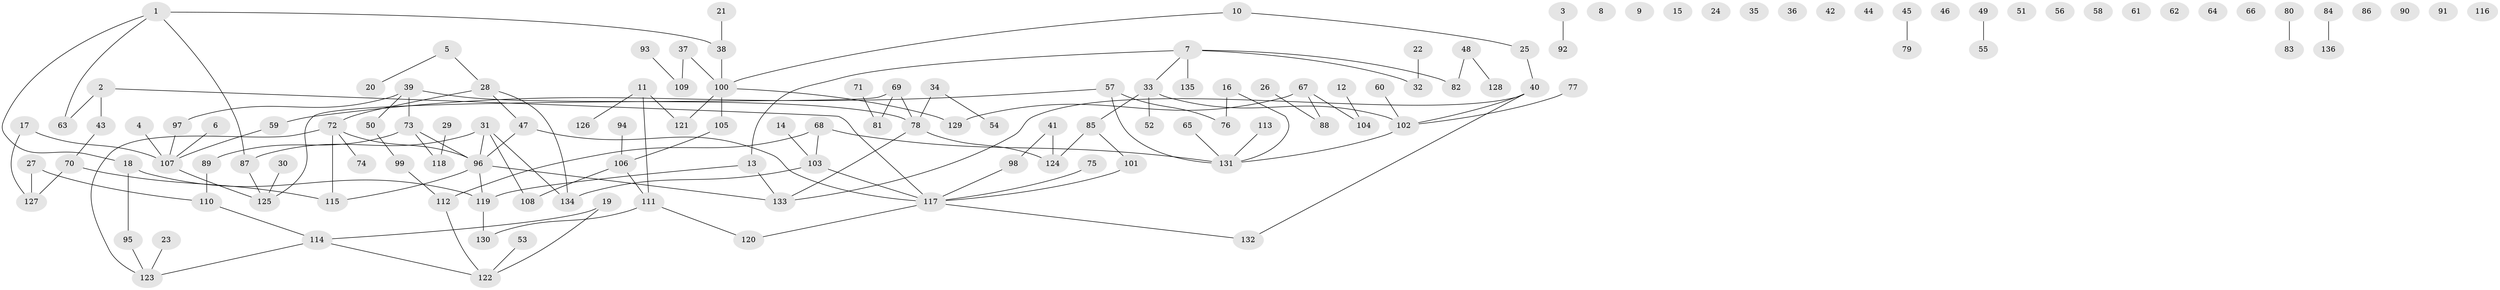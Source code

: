 // Generated by graph-tools (version 1.1) at 2025/25/03/09/25 03:25:13]
// undirected, 136 vertices, 141 edges
graph export_dot {
graph [start="1"]
  node [color=gray90,style=filled];
  1;
  2;
  3;
  4;
  5;
  6;
  7;
  8;
  9;
  10;
  11;
  12;
  13;
  14;
  15;
  16;
  17;
  18;
  19;
  20;
  21;
  22;
  23;
  24;
  25;
  26;
  27;
  28;
  29;
  30;
  31;
  32;
  33;
  34;
  35;
  36;
  37;
  38;
  39;
  40;
  41;
  42;
  43;
  44;
  45;
  46;
  47;
  48;
  49;
  50;
  51;
  52;
  53;
  54;
  55;
  56;
  57;
  58;
  59;
  60;
  61;
  62;
  63;
  64;
  65;
  66;
  67;
  68;
  69;
  70;
  71;
  72;
  73;
  74;
  75;
  76;
  77;
  78;
  79;
  80;
  81;
  82;
  83;
  84;
  85;
  86;
  87;
  88;
  89;
  90;
  91;
  92;
  93;
  94;
  95;
  96;
  97;
  98;
  99;
  100;
  101;
  102;
  103;
  104;
  105;
  106;
  107;
  108;
  109;
  110;
  111;
  112;
  113;
  114;
  115;
  116;
  117;
  118;
  119;
  120;
  121;
  122;
  123;
  124;
  125;
  126;
  127;
  128;
  129;
  130;
  131;
  132;
  133;
  134;
  135;
  136;
  1 -- 18;
  1 -- 38;
  1 -- 63;
  1 -- 87;
  2 -- 43;
  2 -- 63;
  2 -- 117;
  3 -- 92;
  4 -- 107;
  5 -- 20;
  5 -- 28;
  6 -- 107;
  7 -- 13;
  7 -- 32;
  7 -- 33;
  7 -- 82;
  7 -- 135;
  10 -- 25;
  10 -- 100;
  11 -- 111;
  11 -- 121;
  11 -- 126;
  12 -- 104;
  13 -- 119;
  13 -- 133;
  14 -- 103;
  16 -- 76;
  16 -- 131;
  17 -- 107;
  17 -- 127;
  18 -- 95;
  18 -- 119;
  19 -- 114;
  19 -- 122;
  21 -- 38;
  22 -- 32;
  23 -- 123;
  25 -- 40;
  26 -- 88;
  27 -- 110;
  27 -- 127;
  28 -- 47;
  28 -- 72;
  28 -- 134;
  29 -- 118;
  30 -- 125;
  31 -- 87;
  31 -- 96;
  31 -- 108;
  31 -- 134;
  33 -- 52;
  33 -- 85;
  33 -- 102;
  34 -- 54;
  34 -- 78;
  37 -- 100;
  37 -- 109;
  38 -- 100;
  39 -- 50;
  39 -- 73;
  39 -- 78;
  39 -- 97;
  40 -- 102;
  40 -- 132;
  40 -- 133;
  41 -- 98;
  41 -- 124;
  43 -- 70;
  45 -- 79;
  47 -- 96;
  47 -- 117;
  48 -- 82;
  48 -- 128;
  49 -- 55;
  50 -- 99;
  53 -- 122;
  57 -- 59;
  57 -- 76;
  57 -- 131;
  59 -- 107;
  60 -- 102;
  65 -- 131;
  67 -- 88;
  67 -- 104;
  67 -- 129;
  68 -- 103;
  68 -- 112;
  68 -- 131;
  69 -- 78;
  69 -- 81;
  69 -- 125;
  70 -- 115;
  70 -- 127;
  71 -- 81;
  72 -- 74;
  72 -- 96;
  72 -- 115;
  72 -- 123;
  73 -- 89;
  73 -- 96;
  73 -- 118;
  75 -- 117;
  77 -- 102;
  78 -- 124;
  78 -- 133;
  80 -- 83;
  84 -- 136;
  85 -- 101;
  85 -- 124;
  87 -- 125;
  89 -- 110;
  93 -- 109;
  94 -- 106;
  95 -- 123;
  96 -- 115;
  96 -- 119;
  96 -- 133;
  97 -- 107;
  98 -- 117;
  99 -- 112;
  100 -- 105;
  100 -- 121;
  100 -- 129;
  101 -- 117;
  102 -- 131;
  103 -- 117;
  103 -- 134;
  105 -- 106;
  106 -- 108;
  106 -- 111;
  107 -- 125;
  110 -- 114;
  111 -- 120;
  111 -- 130;
  112 -- 122;
  113 -- 131;
  114 -- 122;
  114 -- 123;
  117 -- 120;
  117 -- 132;
  119 -- 130;
}
